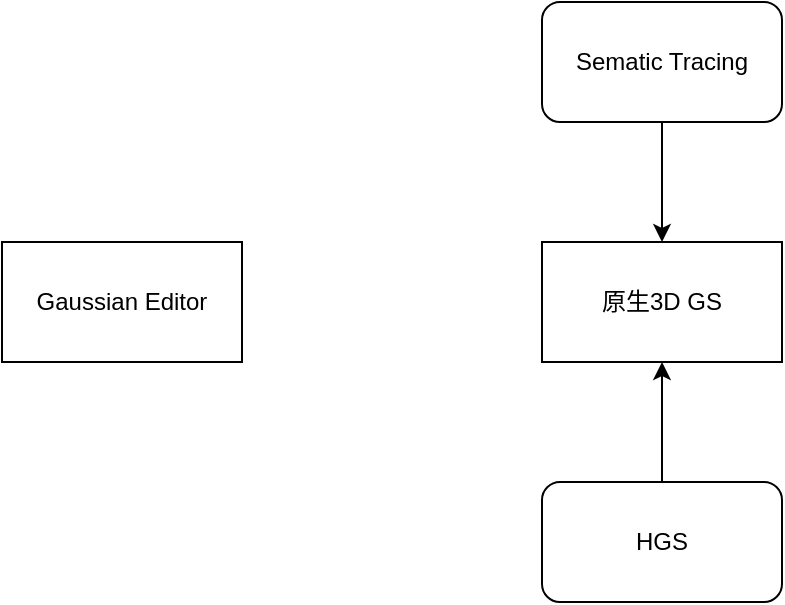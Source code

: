 <mxfile version="23.1.5" type="device">
  <diagram name="第 1 页" id="_1_xn0RfrH63XtJFKyIH">
    <mxGraphModel dx="1418" dy="828" grid="1" gridSize="10" guides="1" tooltips="1" connect="1" arrows="1" fold="1" page="1" pageScale="1" pageWidth="2339" pageHeight="3300" math="0" shadow="0">
      <root>
        <mxCell id="0" />
        <mxCell id="1" parent="0" />
        <mxCell id="3v7VbcneAoVGwLx8wekB-1" value="Gaussian Editor" style="rounded=0;whiteSpace=wrap;html=1;" vertex="1" parent="1">
          <mxGeometry x="40" y="270" width="120" height="60" as="geometry" />
        </mxCell>
        <mxCell id="3v7VbcneAoVGwLx8wekB-2" value="原生3D GS" style="rounded=0;whiteSpace=wrap;html=1;" vertex="1" parent="1">
          <mxGeometry x="310" y="270" width="120" height="60" as="geometry" />
        </mxCell>
        <mxCell id="3v7VbcneAoVGwLx8wekB-5" style="edgeStyle=orthogonalEdgeStyle;rounded=0;orthogonalLoop=1;jettySize=auto;html=1;exitX=0.5;exitY=0;exitDx=0;exitDy=0;entryX=0.5;entryY=1;entryDx=0;entryDy=0;" edge="1" parent="1" source="3v7VbcneAoVGwLx8wekB-4" target="3v7VbcneAoVGwLx8wekB-2">
          <mxGeometry relative="1" as="geometry" />
        </mxCell>
        <mxCell id="3v7VbcneAoVGwLx8wekB-4" value="HGS" style="rounded=1;whiteSpace=wrap;html=1;" vertex="1" parent="1">
          <mxGeometry x="310" y="390" width="120" height="60" as="geometry" />
        </mxCell>
        <mxCell id="3v7VbcneAoVGwLx8wekB-7" style="edgeStyle=orthogonalEdgeStyle;rounded=0;orthogonalLoop=1;jettySize=auto;html=1;exitX=0.5;exitY=1;exitDx=0;exitDy=0;" edge="1" parent="1" source="3v7VbcneAoVGwLx8wekB-6" target="3v7VbcneAoVGwLx8wekB-2">
          <mxGeometry relative="1" as="geometry" />
        </mxCell>
        <mxCell id="3v7VbcneAoVGwLx8wekB-6" value="Sematic Tracing" style="rounded=1;whiteSpace=wrap;html=1;" vertex="1" parent="1">
          <mxGeometry x="310" y="150" width="120" height="60" as="geometry" />
        </mxCell>
      </root>
    </mxGraphModel>
  </diagram>
</mxfile>
